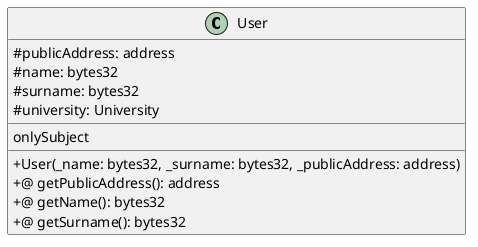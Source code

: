 @startuml
skinparam classAttributeIconSize 0
class User{
# publicAddress: address
# name: bytes32
# surname: bytes32
# university: University
__
onlySubject
__
+ User(_name: bytes32, _surname: bytes32, _publicAddress: address)
+@ getPublicAddress(): address
+@ getName(): bytes32
+@ getSurname(): bytes32
}
@enduml